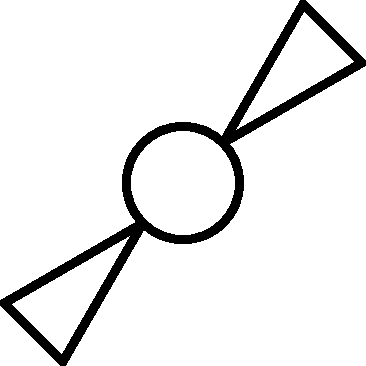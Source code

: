 unitsize(1cm);
defaultpen(currentpen+4);
real ray_length = 2*sqrt(2);
real pulse_radius = 1;
real widget_length = 1/3;


// Pulsar
path pulsi = circle((0, 0), pulse_radius);
draw(pulsi);

// North east ray
pair ne_ray_start = pulse_radius*dir(45);
path ne_ray = (
    ne_ray_start
    -- ne_ray_start+ray_length*dir(30)
    -- ne_ray_start+ray_length*dir(60)
    -- cycle
);
draw(ne_ray);

// South west ray
pair sw_ray_start =  pulse_radius*dir(-135);
path sw_ray = (
    sw_ray_start
    -- sw_ray_start+ray_length*dir(-120)
    -- sw_ray_start+ray_length*dir(-150)
    -- cycle
);
draw(sw_ray);
